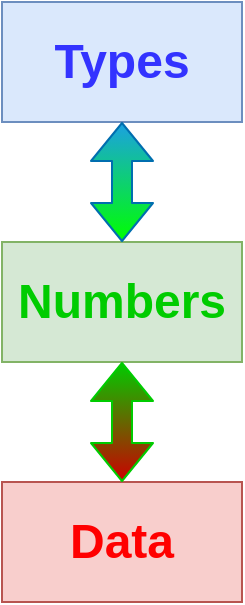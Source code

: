 <mxfile version="12.2.3" type="github" pages="1">
  <diagram id="EHpGFpPfIRVwfhSs7-oj" name="Page-1">
    <mxGraphModel dx="257" dy="396" grid="1" gridSize="10" guides="1" tooltips="1" connect="1" arrows="1" fold="1" page="1" pageScale="1" pageWidth="850" pageHeight="1100" math="0" shadow="0">
      <root>
        <mxCell id="0"/>
        <mxCell id="1" parent="0"/>
        <mxCell id="PzTGq6wgcMx0P_qnfSlB-1" value="&lt;h1&gt;&lt;font color=&quot;#3333FF&quot;&gt;Types&lt;/font&gt;&lt;/h1&gt;" style="rounded=0;whiteSpace=wrap;html=1;fillColor=#dae8fc;strokeColor=#6c8ebf;" vertex="1" parent="1">
          <mxGeometry x="20" y="20" width="120" height="60" as="geometry"/>
        </mxCell>
        <mxCell id="PzTGq6wgcMx0P_qnfSlB-2" value="&lt;h1&gt;&lt;font color=&quot;#00CC00&quot;&gt;Numbers&lt;/font&gt;&lt;/h1&gt;" style="rounded=0;whiteSpace=wrap;html=1;fillColor=#d5e8d4;strokeColor=#82b366;" vertex="1" parent="1">
          <mxGeometry x="20" y="140" width="120" height="60" as="geometry"/>
        </mxCell>
        <mxCell id="PzTGq6wgcMx0P_qnfSlB-3" value="" style="shape=flexArrow;endArrow=classic;startArrow=classic;html=1;entryX=0.5;entryY=1;entryDx=0;entryDy=0;exitX=0.5;exitY=0;exitDx=0;exitDy=0;fillColor=#1ba1e2;strokeColor=#006EAF;gradientColor=#00FF00;" edge="1" parent="1" source="PzTGq6wgcMx0P_qnfSlB-2" target="PzTGq6wgcMx0P_qnfSlB-1">
          <mxGeometry width="50" height="50" relative="1" as="geometry">
            <mxPoint x="20" y="260" as="sourcePoint"/>
            <mxPoint x="70" y="210" as="targetPoint"/>
          </mxGeometry>
        </mxCell>
        <mxCell id="PzTGq6wgcMx0P_qnfSlB-4" value="&lt;h1&gt;&lt;font color=&quot;#FF0000&quot;&gt;Data&lt;/font&gt;&lt;/h1&gt;" style="rounded=0;whiteSpace=wrap;html=1;fillColor=#f8cecc;strokeColor=#b85450;" vertex="1" parent="1">
          <mxGeometry x="20" y="260" width="120" height="60" as="geometry"/>
        </mxCell>
        <mxCell id="PzTGq6wgcMx0P_qnfSlB-5" value="" style="shape=flexArrow;endArrow=classic;startArrow=classic;html=1;entryX=0.5;entryY=1;entryDx=0;entryDy=0;exitX=0.5;exitY=0;exitDx=0;exitDy=0;fillColor=#00CC00;strokeColor=#00CC00;gradientColor=#CC0000;" edge="1" parent="1" source="PzTGq6wgcMx0P_qnfSlB-4" target="PzTGq6wgcMx0P_qnfSlB-2">
          <mxGeometry width="50" height="50" relative="1" as="geometry">
            <mxPoint x="90" y="140" as="sourcePoint"/>
            <mxPoint x="90" y="90" as="targetPoint"/>
          </mxGeometry>
        </mxCell>
      </root>
    </mxGraphModel>
  </diagram>
</mxfile>
